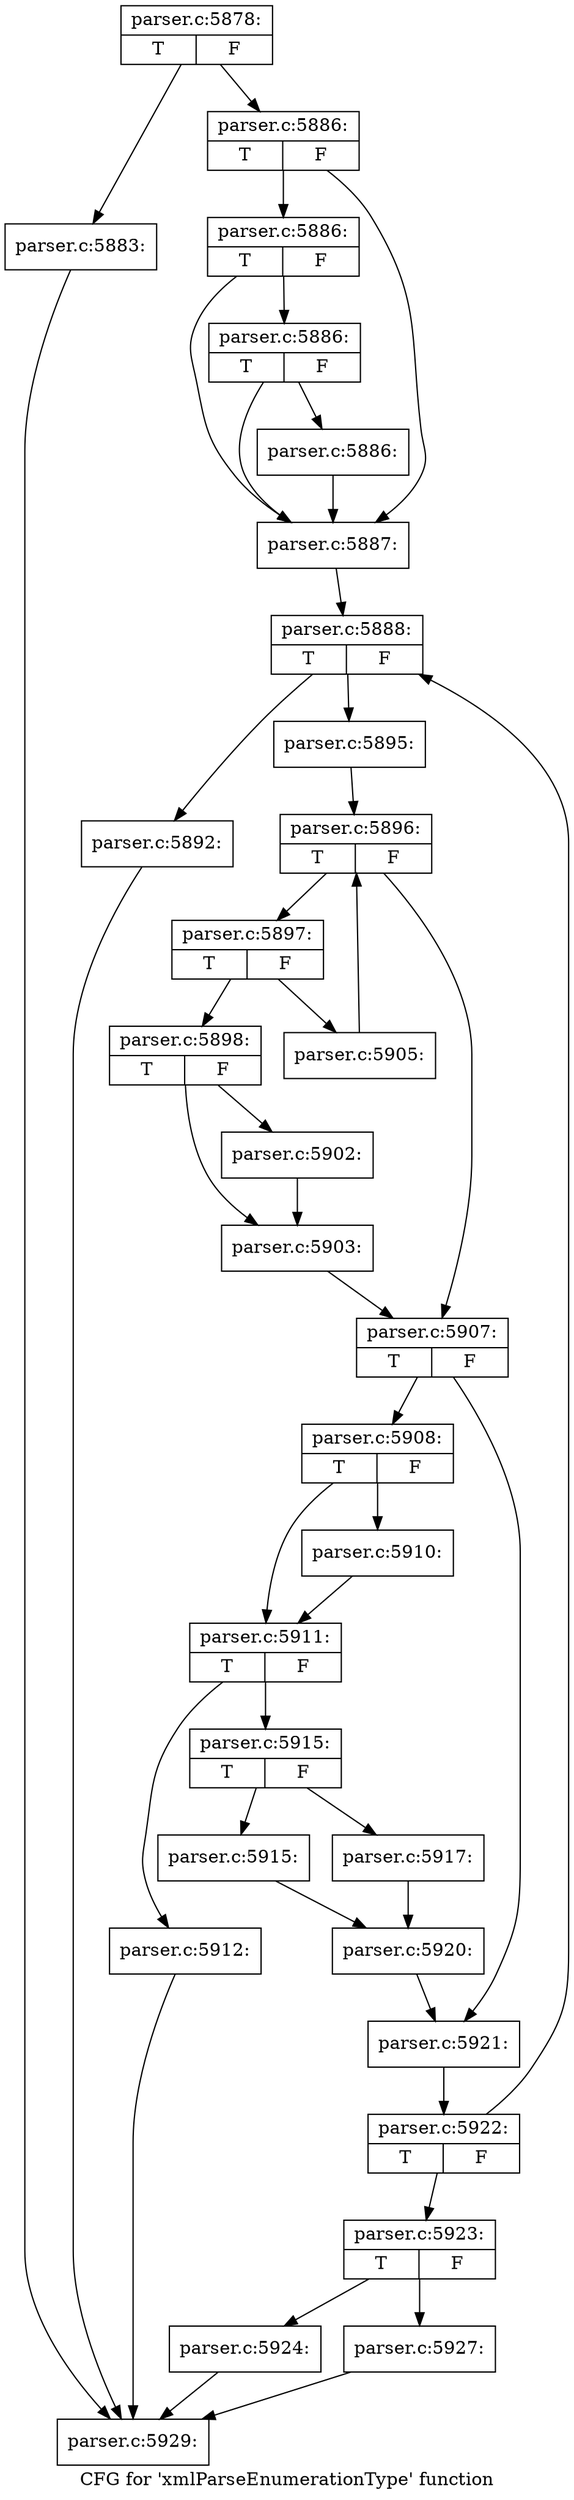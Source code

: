digraph "CFG for 'xmlParseEnumerationType' function" {
	label="CFG for 'xmlParseEnumerationType' function";

	Node0x5a824c0 [shape=record,label="{parser.c:5878:|{<s0>T|<s1>F}}"];
	Node0x5a824c0 -> Node0x5a90e90;
	Node0x5a824c0 -> Node0x5a90ee0;
	Node0x5a90e90 [shape=record,label="{parser.c:5883:}"];
	Node0x5a90e90 -> Node0x554d980;
	Node0x5a90ee0 [shape=record,label="{parser.c:5886:|{<s0>T|<s1>F}}"];
	Node0x5a90ee0 -> Node0x5a91970;
	Node0x5a90ee0 -> Node0x5a918a0;
	Node0x5a91970 [shape=record,label="{parser.c:5886:|{<s0>T|<s1>F}}"];
	Node0x5a91970 -> Node0x5a918f0;
	Node0x5a91970 -> Node0x5a918a0;
	Node0x5a918f0 [shape=record,label="{parser.c:5886:|{<s0>T|<s1>F}}"];
	Node0x5a918f0 -> Node0x5a91850;
	Node0x5a918f0 -> Node0x5a918a0;
	Node0x5a91850 [shape=record,label="{parser.c:5886:}"];
	Node0x5a91850 -> Node0x5a918a0;
	Node0x5a918a0 [shape=record,label="{parser.c:5887:}"];
	Node0x5a918a0 -> Node0x5a92c70;
	Node0x5a92c70 [shape=record,label="{parser.c:5888:|{<s0>T|<s1>F}}"];
	Node0x5a92c70 -> Node0x5a93390;
	Node0x5a92c70 -> Node0x5a933e0;
	Node0x5a93390 [shape=record,label="{parser.c:5892:}"];
	Node0x5a93390 -> Node0x554d980;
	Node0x5a933e0 [shape=record,label="{parser.c:5895:}"];
	Node0x5a933e0 -> Node0x5a93c00;
	Node0x5a93c00 [shape=record,label="{parser.c:5896:|{<s0>T|<s1>F}}"];
	Node0x5a93c00 -> Node0x5a93ff0;
	Node0x5a93c00 -> Node0x5a93e20;
	Node0x5a93ff0 [shape=record,label="{parser.c:5897:|{<s0>T|<s1>F}}"];
	Node0x5a93ff0 -> Node0x5a941b0;
	Node0x5a93ff0 -> Node0x5a94200;
	Node0x5a941b0 [shape=record,label="{parser.c:5898:|{<s0>T|<s1>F}}"];
	Node0x5a941b0 -> Node0x5a94b70;
	Node0x5a941b0 -> Node0x5a94b20;
	Node0x5a94b20 [shape=record,label="{parser.c:5902:}"];
	Node0x5a94b20 -> Node0x5a94b70;
	Node0x5a94b70 [shape=record,label="{parser.c:5903:}"];
	Node0x5a94b70 -> Node0x5a93e20;
	Node0x5a94200 [shape=record,label="{parser.c:5905:}"];
	Node0x5a94200 -> Node0x5a93c00;
	Node0x5a93e20 [shape=record,label="{parser.c:5907:|{<s0>T|<s1>F}}"];
	Node0x5a93e20 -> Node0x5a95780;
	Node0x5a93e20 -> Node0x5a957d0;
	Node0x5a95780 [shape=record,label="{parser.c:5908:|{<s0>T|<s1>F}}"];
	Node0x5a95780 -> Node0x5a95db0;
	Node0x5a95780 -> Node0x5a95d60;
	Node0x5a95d60 [shape=record,label="{parser.c:5910:}"];
	Node0x5a95d60 -> Node0x5a95db0;
	Node0x5a95db0 [shape=record,label="{parser.c:5911:|{<s0>T|<s1>F}}"];
	Node0x5a95db0 -> Node0x5a96540;
	Node0x5a95db0 -> Node0x5a96590;
	Node0x5a96540 [shape=record,label="{parser.c:5912:}"];
	Node0x5a96540 -> Node0x554d980;
	Node0x5a96590 [shape=record,label="{parser.c:5915:|{<s0>T|<s1>F}}"];
	Node0x5a96590 -> Node0x5a96c10;
	Node0x5a96590 -> Node0x5a96cb0;
	Node0x5a96c10 [shape=record,label="{parser.c:5915:}"];
	Node0x5a96c10 -> Node0x5a96c60;
	Node0x5a96cb0 [shape=record,label="{parser.c:5917:}"];
	Node0x5a96cb0 -> Node0x5a96c60;
	Node0x5a96c60 [shape=record,label="{parser.c:5920:}"];
	Node0x5a96c60 -> Node0x5a957d0;
	Node0x5a957d0 [shape=record,label="{parser.c:5921:}"];
	Node0x5a957d0 -> Node0x5a92c20;
	Node0x5a92c20 [shape=record,label="{parser.c:5922:|{<s0>T|<s1>F}}"];
	Node0x5a92c20 -> Node0x5a92c70;
	Node0x5a92c20 -> Node0x5a92bd0;
	Node0x5a92bd0 [shape=record,label="{parser.c:5923:|{<s0>T|<s1>F}}"];
	Node0x5a92bd0 -> Node0x5a97fb0;
	Node0x5a92bd0 -> Node0x5a98000;
	Node0x5a97fb0 [shape=record,label="{parser.c:5924:}"];
	Node0x5a97fb0 -> Node0x554d980;
	Node0x5a98000 [shape=record,label="{parser.c:5927:}"];
	Node0x5a98000 -> Node0x554d980;
	Node0x554d980 [shape=record,label="{parser.c:5929:}"];
}
